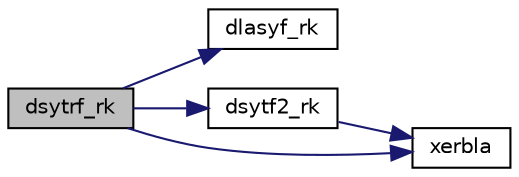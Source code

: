 digraph "dsytrf_rk"
{
 // LATEX_PDF_SIZE
  edge [fontname="Helvetica",fontsize="10",labelfontname="Helvetica",labelfontsize="10"];
  node [fontname="Helvetica",fontsize="10",shape=record];
  rankdir="LR";
  Node1 [label="dsytrf_rk",height=0.2,width=0.4,color="black", fillcolor="grey75", style="filled", fontcolor="black",tooltip="DSYTRF_RK computes the factorization of a real symmetric indefinite matrix using the bounded Bunch-Ka..."];
  Node1 -> Node2 [color="midnightblue",fontsize="10",style="solid",fontname="Helvetica"];
  Node2 [label="dlasyf_rk",height=0.2,width=0.4,color="black", fillcolor="white", style="filled",URL="$dlasyf__rk_8f.html#a1437f17dce71a87e99a8af19fcc4a121",tooltip="DLASYF_RK computes a partial factorization of a real symmetric indefinite matrix using bounded Bunch-..."];
  Node1 -> Node3 [color="midnightblue",fontsize="10",style="solid",fontname="Helvetica"];
  Node3 [label="dsytf2_rk",height=0.2,width=0.4,color="black", fillcolor="white", style="filled",URL="$dsytf2__rk_8f.html#a6dc382ac7b9fa1c70afc3eb061784064",tooltip="DSYTF2_RK computes the factorization of a real symmetric indefinite matrix using the bounded Bunch-Ka..."];
  Node3 -> Node4 [color="midnightblue",fontsize="10",style="solid",fontname="Helvetica"];
  Node4 [label="xerbla",height=0.2,width=0.4,color="black", fillcolor="white", style="filled",URL="$xerbla_8f.html#a377ee61015baf8dea7770b3a404b1c07",tooltip="XERBLA"];
  Node1 -> Node4 [color="midnightblue",fontsize="10",style="solid",fontname="Helvetica"];
}
